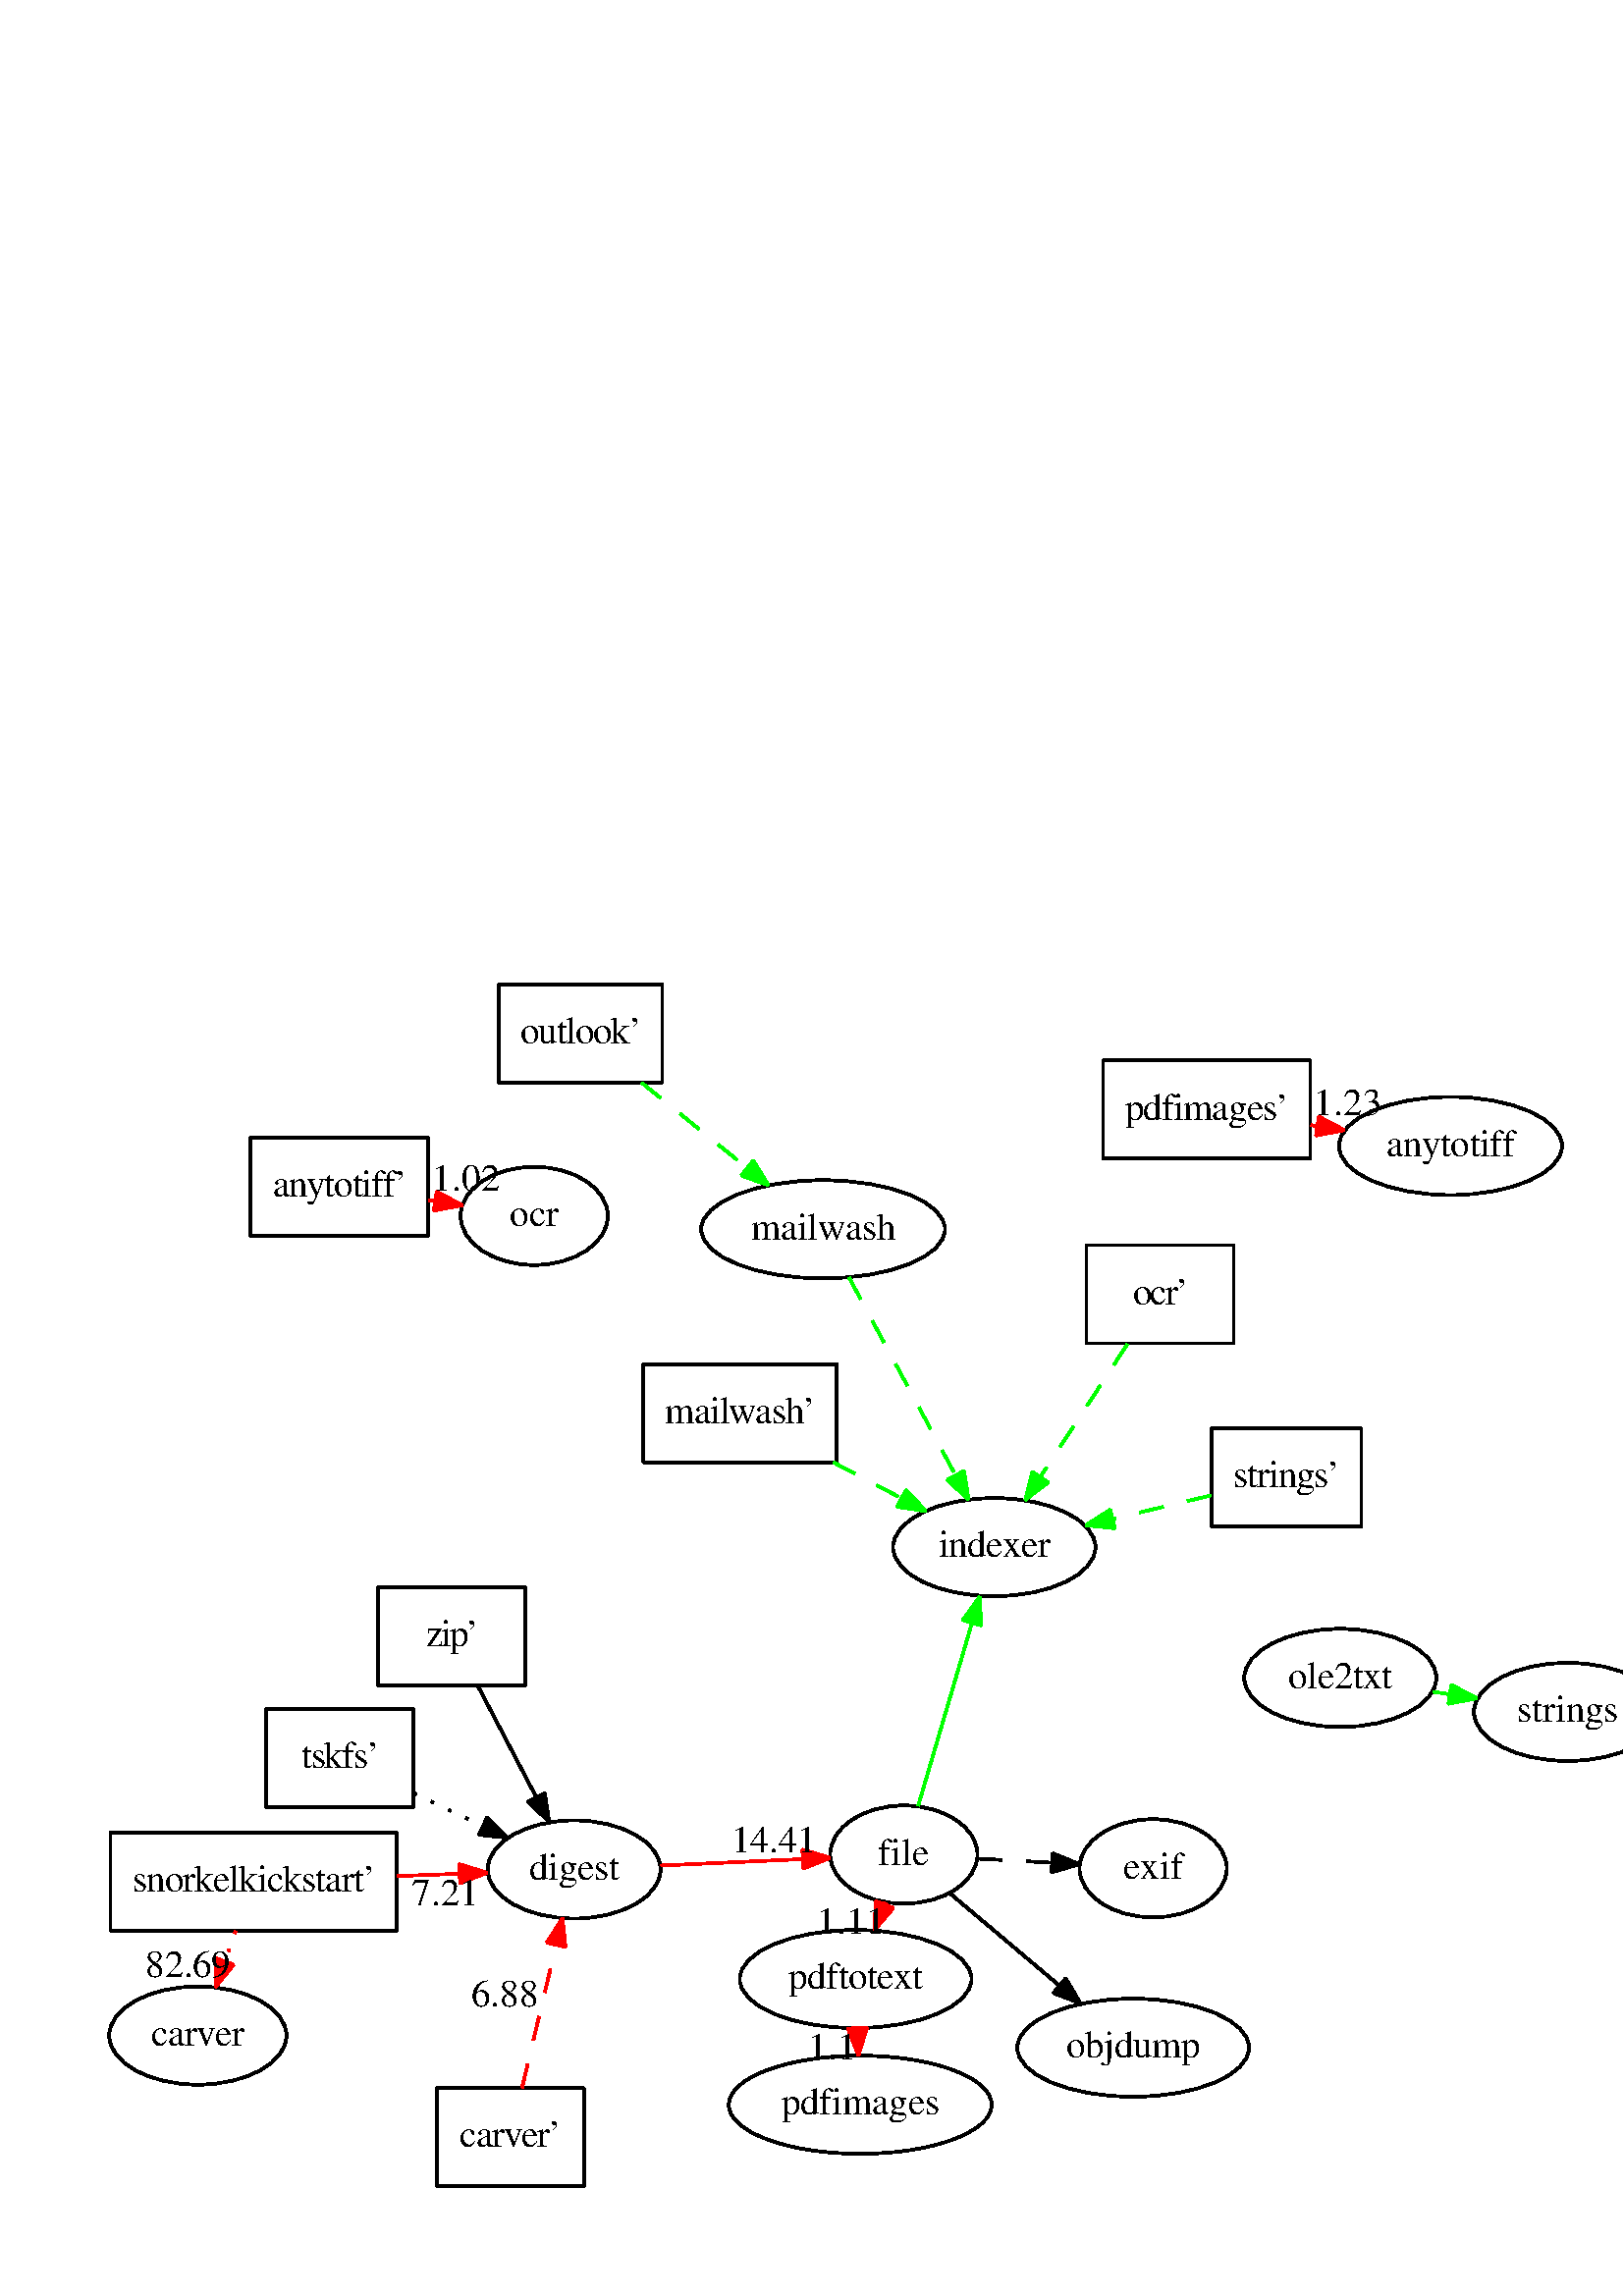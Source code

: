 %!PS-Adobe-3.0
%%Pages: (atend)
%%BoundingBox: (atend)
%%EndComments
save
%%BeginProlog
/DotDict 200 dict def
DotDict begin

/setupLatin1 {
mark
/EncodingVector 256 array def
 EncodingVector 0

ISOLatin1Encoding 0 255 getinterval putinterval
EncodingVector 45 /hyphen put

% Set up ISO Latin 1 character encoding
/starnetISO {
        dup dup findfont dup length dict begin
        { 1 index /FID ne { def }{ pop pop } ifelse
        } forall
        /Encoding EncodingVector def
        currentdict end definefont
} def
/Times-Roman starnetISO def
/Times-Italic starnetISO def
/Times-Bold starnetISO def
/Times-BoldItalic starnetISO def
/Helvetica starnetISO def
/Helvetica-Oblique starnetISO def
/Helvetica-Bold starnetISO def
/Helvetica-BoldOblique starnetISO def
/Courier starnetISO def
/Courier-Oblique starnetISO def
/Courier-Bold starnetISO def
/Courier-BoldOblique starnetISO def
cleartomark
} bind def

%%BeginResource: procset graphviz 0 0
/coord-font-family /Times-Roman def
/default-font-family /Times-Roman def
/coordfont coord-font-family findfont 8 scalefont def

/InvScaleFactor 1.0 def
/set_scale {
       dup 1 exch div /InvScaleFactor exch def
       scale
} bind def

% styles
/solid { [] 0 setdash } bind def
/dashed { [9 InvScaleFactor mul dup ] 0 setdash } bind def
/dotted { [1 InvScaleFactor mul 6 InvScaleFactor mul] 0 setdash } bind def
/invis {/fill {newpath} def /stroke {newpath} def /show {pop newpath} def} bind def
/bold { 2 setlinewidth } bind def
/filled { } bind def
/unfilled { } bind def
/rounded { } bind def
/diagonals { } bind def
/tapered { } bind def

% hooks for setting color 
/nodecolor { sethsbcolor } bind def
/edgecolor { sethsbcolor } bind def
/graphcolor { sethsbcolor } bind def
/nopcolor {pop pop pop} bind def

/beginpage {	% i j npages
	/npages exch def
	/j exch def
	/i exch def
	/str 10 string def
	npages 1 gt {
		gsave
			coordfont setfont
			0 0 moveto
			(\() show i str cvs show (,) show j str cvs show (\)) show
		grestore
	} if
} bind def

/set_font {
	findfont exch
	scalefont setfont
} def

% draw text fitted to its expected width
/alignedtext {			% width text
	/text exch def
	/width exch def
	gsave
		width 0 gt {
			[] 0 setdash
			text stringwidth pop width exch sub text length div 0 text ashow
		} if
	grestore
} def

/boxprim {				% xcorner ycorner xsize ysize
		4 2 roll
		moveto
		2 copy
		exch 0 rlineto
		0 exch rlineto
		pop neg 0 rlineto
		closepath
} bind def

/ellipse_path {
	/ry exch def
	/rx exch def
	/y exch def
	/x exch def
	matrix currentmatrix
	newpath
	x y translate
	rx ry scale
	0 0 1 0 360 arc
	setmatrix
} bind def

/endpage { showpage } bind def
/showpage { } def

/layercolorseq
	[	% layer color sequence - darkest to lightest
		[0 0 0]
		[.2 .8 .8]
		[.4 .8 .8]
		[.6 .8 .8]
		[.8 .8 .8]
	]
def

/layerlen layercolorseq length def

/setlayer {/maxlayer exch def /curlayer exch def
	layercolorseq curlayer 1 sub layerlen mod get
	aload pop sethsbcolor
	/nodecolor {nopcolor} def
	/edgecolor {nopcolor} def
	/graphcolor {nopcolor} def
} bind def

/onlayer { curlayer ne {invis} if } def

/onlayers {
	/myupper exch def
	/mylower exch def
	curlayer mylower lt
	curlayer myupper gt
	or
	{invis} if
} def

/curlayer 0 def

%%EndResource
%%EndProlog
%%BeginSetup
14 default-font-family set_font
1 setmiterlimit
% /arrowlength 10 def
% /arrowwidth 5 def

% make sure pdfmark is harmless for PS-interpreters other than Distiller
/pdfmark where {pop} {userdict /pdfmark /cleartomark load put} ifelse
% make '<<' and '>>' safe on PS Level 1 devices
/languagelevel where {pop languagelevel}{1} ifelse
2 lt {
    userdict (<<) cvn ([) cvn load put
    userdict (>>) cvn ([) cvn load put
} if

%%EndSetup
setupLatin1
%%Page: 1 1
%%PageBoundingBox: 36 36 613 485
%%PageOrientation: Portrait
0 0 1 beginpage
gsave
36 36 577 449 boxprim clip newpath
1 1 set_scale 0 rotate 40 40 translate
% outlook'
gsave
1 setlinewidth
0 0 0 nodecolor
newpath 202.85 441.06 moveto
142.85 441.06 lineto
142.85 405.06 lineto
202.85 405.06 lineto
closepath stroke
0 0 0 nodecolor
14 /Times-Roman set_font
150.85 419.36 moveto 44 (outlook') alignedtext
grestore
% mailwash
gsave
1 setlinewidth
0 0 0 nodecolor
261.79 351.2 44.69 18 ellipse_path stroke
0 0 0 nodecolor
14 /Times-Roman set_font
235.29 347.5 moveto 53 (mailwash) alignedtext
grestore
% outlook'->mailwash
gsave
1 setlinewidth
dashed
0.333 1 1 edgecolor
newpath 195.3 404.93 moveto
207.03 395.45 221.5 383.75 233.94 373.7 curveto
stroke
0.333 1 1 edgecolor
newpath 236.2 376.37 moveto
241.78 367.36 lineto
231.8 370.93 lineto
closepath fill
1 setlinewidth
solid
0.333 1 1 edgecolor
newpath 236.2 376.37 moveto
241.78 367.36 lineto
231.8 370.93 lineto
closepath stroke
grestore
% strings'
gsave
1 setlinewidth
0 0 0 nodecolor
newpath 459.18 278.19 moveto
404.18 278.19 lineto
404.18 242.19 lineto
459.18 242.19 lineto
closepath stroke
0 0 0 nodecolor
14 /Times-Roman set_font
412.18 256.49 moveto 39 (strings') alignedtext
grestore
% indexer
gsave
1 setlinewidth
0 0 0 nodecolor
324.55 234.64 37.09 18 ellipse_path stroke
0 0 0 nodecolor
14 /Times-Roman set_font
304.05 230.94 moveto 41 (indexer) alignedtext
grestore
% strings'->indexer
gsave
1 setlinewidth
dashed
0.333 1 1 edgecolor
newpath 404.09 253.61 moveto
393.14 251 380.29 247.93 368.14 245.04 curveto
stroke
0.333 1 1 edgecolor
newpath 368.7 241.57 moveto
358.16 242.66 lineto
367.08 248.38 lineto
closepath fill
1 setlinewidth
solid
0.333 1 1 edgecolor
newpath 368.7 241.57 moveto
358.16 242.66 lineto
367.08 248.38 lineto
closepath stroke
grestore
% mailwash'
gsave
1 setlinewidth
0 0 0 nodecolor
newpath 266.85 301.75 moveto
195.85 301.75 lineto
195.85 265.75 lineto
266.85 265.75 lineto
closepath stroke
0 0 0 nodecolor
14 /Times-Roman set_font
203.85 280.05 moveto 55 (mailwash') alignedtext
grestore
% mailwash'->indexer
gsave
1 setlinewidth
dashed
0.333 1 1 edgecolor
newpath 265.52 265.74 moveto
273.68 261.45 282.38 256.86 290.52 252.57 curveto
stroke
0.333 1 1 edgecolor
newpath 292.21 255.64 moveto
299.43 247.88 lineto
288.95 249.44 lineto
closepath fill
1 setlinewidth
solid
0.333 1 1 edgecolor
newpath 292.21 255.64 moveto
299.43 247.88 lineto
288.95 249.44 lineto
closepath stroke
grestore
% tskfs'
gsave
1 setlinewidth
0 0 0 nodecolor
newpath 111.66 175.28 moveto
57.66 175.28 lineto
57.66 139.28 lineto
111.66 139.28 lineto
closepath stroke
0 0 0 nodecolor
14 /Times-Roman set_font
70.66 153.58 moveto 28 (tskfs') alignedtext
grestore
% digest
gsave
1 setlinewidth
0 0 0 nodecolor
170.51 116.43 31.7 18 ellipse_path stroke
0 0 0 nodecolor
14 /Times-Roman set_font
154.01 112.73 moveto 33 (digest) alignedtext
grestore
% tskfs'->digest
gsave
1 setlinewidth
dotted
0 0 0 edgecolor
newpath 111.82 144.36 moveto
119.82 140.55 128.66 136.35 137 132.38 curveto
stroke
0 0 0 edgecolor
newpath 138.61 135.49 moveto
146.14 128.03 lineto
135.61 129.17 lineto
closepath fill
1 setlinewidth
solid
0 0 0 edgecolor
newpath 138.61 135.49 moveto
146.14 128.03 lineto
135.61 129.17 lineto
closepath stroke
grestore
% ocr'
gsave
1 setlinewidth
0 0 0 nodecolor
newpath 412.37 345.36 moveto
358.37 345.36 lineto
358.37 309.36 lineto
412.37 309.36 lineto
closepath stroke
0 0 0 nodecolor
14 /Times-Roman set_font
375.37 323.66 moveto 20 (ocr') alignedtext
grestore
% ocr'->indexer
gsave
1 setlinewidth
dashed
0.333 1 1 edgecolor
newpath 373.35 309.04 moveto
364.27 295.19 351.67 275.98 341.55 260.56 curveto
stroke
0.333 1 1 edgecolor
newpath 344.33 258.42 moveto
335.92 251.98 lineto
338.48 262.26 lineto
closepath fill
1 setlinewidth
solid
0.333 1 1 edgecolor
newpath 344.33 258.42 moveto
335.92 251.98 lineto
338.48 262.26 lineto
closepath stroke
grestore
% zip'
gsave
1 setlinewidth
0 0 0 nodecolor
newpath 152.63 220.02 moveto
98.63 220.02 lineto
98.63 184.02 lineto
152.63 184.02 lineto
closepath stroke
0 0 0 nodecolor
14 /Times-Roman set_font
116.13 198.32 moveto 19 (zip') alignedtext
grestore
% zip'->digest
gsave
1 setlinewidth
0 0 0 edgecolor
newpath 135.15 183.87 moveto
141.36 172.02 149.58 156.36 156.53 143.1 curveto
stroke
0 0 0 edgecolor
newpath 159.77 144.45 moveto
161.32 133.97 lineto
153.57 141.2 lineto
closepath fill
1 setlinewidth
solid
0 0 0 edgecolor
newpath 159.77 144.45 moveto
161.32 133.97 lineto
153.57 141.2 lineto
closepath stroke
grestore
% pdfimages'
gsave
1 setlinewidth
0 0 0 nodecolor
newpath 440.46 413.12 moveto
364.46 413.12 lineto
364.46 377.12 lineto
440.46 377.12 lineto
closepath stroke
0 0 0 nodecolor
14 /Times-Roman set_font
372.46 391.42 moveto 60 (pdfimages') alignedtext
grestore
% anytotiff
gsave
1 setlinewidth
0 0 0 nodecolor
491.81 381.77 40.89 18 ellipse_path stroke
0 0 0 nodecolor
14 /Times-Roman set_font
468.31 378.07 moveto 47 (anytotiff) alignedtext
grestore
% pdfimages'->anytotiff
gsave
1 setlinewidth
0 1 1 edgecolor
newpath 440.61 389.42 moveto
441.38 389.3 442.14 389.19 442.91 389.08 curveto
stroke
0 1 1 edgecolor
newpath 443.56 392.52 moveto
452.93 387.58 lineto
442.52 385.59 lineto
closepath fill
1 setlinewidth
solid
0 1 1 edgecolor
newpath 443.56 392.52 moveto
452.93 387.58 lineto
442.52 385.59 lineto
closepath stroke
0 0 0 edgecolor
14 /Times-Roman set_font
441.76 393.05 moveto 25 (1.23) alignedtext
grestore
% carver'
gsave
1 setlinewidth
0 0 0 nodecolor
newpath 174.09 36.27 moveto
120.09 36.27 lineto
120.09 .27 lineto
174.09 .27 lineto
closepath stroke
0 0 0 nodecolor
14 /Times-Roman set_font
128.59 14.57 moveto 37 (carver') alignedtext
grestore
% carver'->digest
gsave
1 setlinewidth
dashed
0 1 1 edgecolor
newpath 151.39 36.27 moveto
154.89 50.94 159.89 71.9 163.9 88.71 curveto
stroke
0 1 1 edgecolor
newpath 160.52 89.63 moveto
166.24 98.54 lineto
167.33 88 lineto
closepath fill
1 setlinewidth
solid
0 1 1 edgecolor
newpath 160.52 89.63 moveto
166.24 98.54 lineto
167.33 88 lineto
closepath stroke
0 0 0 edgecolor
14 /Times-Roman set_font
132.64 66.29 moveto 25 (6.88) alignedtext
grestore
% snorkelkickstart'
gsave
1 setlinewidth
0 0 0 nodecolor
newpath 105.52 130.03 moveto
.52 130.03 lineto
.52 94.03 lineto
105.52 94.03 lineto
closepath stroke
0 0 0 nodecolor
14 /Times-Roman set_font
8.52 108.33 moveto 89 (snorkelkickstart') alignedtext
grestore
% snorkelkickstart'->digest
gsave
1 setlinewidth
0 1 1 edgecolor
newpath 105.58 114 moveto
113.22 114.28 121 114.57 128.4 114.85 curveto
stroke
0 1 1 edgecolor
newpath 128.43 118.36 moveto
138.55 115.23 lineto
128.69 111.36 lineto
closepath fill
1 setlinewidth
solid
0 1 1 edgecolor
newpath 128.43 118.36 moveto
138.55 115.23 lineto
128.69 111.36 lineto
closepath stroke
0 0 0 edgecolor
14 /Times-Roman set_font
110.74 103.22 moveto 25 (7.21) alignedtext
grestore
% carver
gsave
1 setlinewidth
0 0 0 nodecolor
32.54 55.51 32.49 18 ellipse_path stroke
0 0 0 nodecolor
14 /Times-Roman set_font
15.54 51.81 moveto 34 (carver) alignedtext
grestore
% snorkelkickstart'->carver
gsave
1 setlinewidth
dotted
0 1 1 edgecolor
newpath 46.43 93.83 moveto
45.16 90.34 43.81 86.6 42.46 82.89 curveto
stroke
0 1 1 edgecolor
newpath 45.68 81.49 moveto
38.98 73.28 lineto
39.1 83.88 lineto
closepath fill
1 setlinewidth
solid
0 1 1 edgecolor
newpath 45.68 81.49 moveto
38.98 73.28 lineto
39.1 83.88 lineto
closepath stroke
0 0 0 edgecolor
14 /Times-Roman set_font
13.44 77.16 moveto 31 (82.69) alignedtext
grestore
% anytotiff'
gsave
1 setlinewidth
0 0 0 nodecolor
newpath 116.91 384.78 moveto
51.91 384.78 lineto
51.91 348.78 lineto
116.91 348.78 lineto
closepath stroke
0 0 0 nodecolor
14 /Times-Roman set_font
59.91 363.08 moveto 49 (anytotiff') alignedtext
grestore
% ocr
gsave
1 setlinewidth
0 0 0 nodecolor
155.86 356.11 27 18 ellipse_path stroke
0 0 0 nodecolor
14 /Times-Roman set_font
146.86 352.41 moveto 18 (ocr) alignedtext
grestore
% anytotiff'->ocr
gsave
1 setlinewidth
0 1 1 edgecolor
newpath 117.21 361.88 moveto
117.98 361.77 118.75 361.65 119.52 361.54 curveto
stroke
0 1 1 edgecolor
newpath 120.1 364.99 moveto
129.47 360.05 lineto
119.06 358.07 lineto
closepath fill
1 setlinewidth
solid
0 1 1 edgecolor
newpath 120.1 364.99 moveto
129.47 360.05 lineto
119.06 358.07 lineto
closepath stroke
0 0 0 edgecolor
14 /Times-Roman set_font
118.36 365.51 moveto 25 (1.02) alignedtext
grestore
% file
gsave
1 setlinewidth
0 0 0 nodecolor
291.4 121.9 27 18 ellipse_path stroke
0 0 0 nodecolor
14 /Times-Roman set_font
281.9 118.2 moveto 19 (file) alignedtext
grestore
% file->indexer
gsave
1 setlinewidth
0.333 1 1 edgecolor
newpath 296.65 139.76 moveto
301.96 157.8 310.22 185.91 316.38 206.86 curveto
stroke
0.333 1 1 edgecolor
newpath 313.03 207.88 moveto
319.21 216.49 lineto
319.75 205.91 lineto
closepath fill
1 setlinewidth
solid
0.333 1 1 edgecolor
newpath 313.03 207.88 moveto
319.21 216.49 lineto
319.75 205.91 lineto
closepath stroke
grestore
% pdftotext
gsave
1 setlinewidth
0 0 0 nodecolor
273.72 76.25 42.49 18 ellipse_path stroke
0 0 0 nodecolor
14 /Times-Roman set_font
249.22 72.55 moveto 49 (pdftotext) alignedtext
grestore
% file->pdftotext
gsave
1 setlinewidth
dotted
0 1 1 edgecolor
newpath 284.62 104.38 moveto
284.54 104.17 284.46 103.96 284.37 103.75 curveto
stroke
0 1 1 edgecolor
newpath 287.57 102.31 moveto
280.69 94.25 lineto
281.04 104.84 lineto
closepath fill
1 setlinewidth
solid
0 1 1 edgecolor
newpath 287.57 102.31 moveto
280.69 94.25 lineto
281.04 104.84 lineto
closepath stroke
0 0 0 edgecolor
14 /Times-Roman set_font
259.5 92.87 moveto 25 (1.11) alignedtext
grestore
% exif
gsave
1 setlinewidth
0 0 0 nodecolor
382.8 116.86 27 18 ellipse_path stroke
0 0 0 nodecolor
14 /Times-Roman set_font
371.8 113.16 moveto 22 (exif) alignedtext
grestore
% file->exif
gsave
1 setlinewidth
dashed
0 0 0 edgecolor
newpath 318.33 120.41 moveto
326.9 119.94 336.54 119.41 345.7 118.91 curveto
stroke
0 0 0 edgecolor
newpath 345.96 122.4 moveto
355.75 118.35 lineto
345.57 115.41 lineto
closepath fill
1 setlinewidth
solid
0 0 0 edgecolor
newpath 345.96 122.4 moveto
355.75 118.35 lineto
345.57 115.41 lineto
closepath stroke
grestore
% objdump
gsave
1 setlinewidth
0 0 0 nodecolor
375.48 51.06 42.49 18 ellipse_path stroke
0 0 0 nodecolor
14 /Times-Roman set_font
350.98 47.36 moveto 49 (objdump) alignedtext
grestore
% file->objdump
gsave
1 setlinewidth
0 0 0 edgecolor
newpath 308.42 107.56 moveto
319.86 97.92 335.19 85 348.31 73.95 curveto
stroke
0 0 0 edgecolor
newpath 350.74 76.47 moveto
356.14 67.35 lineto
346.23 71.12 lineto
closepath fill
1 setlinewidth
solid
0 0 0 edgecolor
newpath 350.74 76.47 moveto
356.14 67.35 lineto
346.23 71.12 lineto
closepath stroke
grestore
% digest->file
gsave
1 setlinewidth
0 1 1 edgecolor
newpath 202.28 117.87 moveto
218.11 118.58 237.37 119.45 253.93 120.2 curveto
stroke
0 1 1 edgecolor
newpath 254.21 123.72 moveto
264.36 120.68 lineto
254.53 116.73 lineto
closepath fill
1 setlinewidth
solid
0 1 1 edgecolor
newpath 254.21 123.72 moveto
264.36 120.68 lineto
254.53 116.73 lineto
closepath stroke
0 0 0 edgecolor
14 /Times-Roman set_font
228.1 122.84 moveto 31 (14.41) alignedtext
grestore
% pdfimages
gsave
1 setlinewidth
0 0 0 nodecolor
275.41 30.14 48.19 18 ellipse_path stroke
0 0 0 nodecolor
14 /Times-Roman set_font
246.41 26.44 moveto 58 (pdfimages) alignedtext
grestore
% pdftotext->pdfimages
gsave
1 setlinewidth
dotted
0 1 1 edgecolor
newpath 274.39 58.02 moveto
274.39 57.92 274.4 57.82 274.4 57.72 curveto
stroke
0 1 1 edgecolor
newpath 277.88 58.35 moveto
274.75 48.23 lineto
270.89 58.09 lineto
closepath fill
1 setlinewidth
solid
0 1 1 edgecolor
newpath 277.88 58.35 moveto
274.75 48.23 lineto
270.89 58.09 lineto
closepath stroke
0 0 0 edgecolor
14 /Times-Roman set_font
256.4 46.67 moveto 18 (1.1) alignedtext
grestore
% mailwash->indexer
gsave
1 setlinewidth
dashed
0.333 1 1 edgecolor
newpath 271.32 333.49 moveto
281.7 314.21 298.42 283.17 310.34 261.02 curveto
stroke
0.333 1 1 edgecolor
newpath 313.47 262.59 moveto
315.13 252.13 lineto
307.31 259.27 lineto
closepath fill
1 setlinewidth
solid
0.333 1 1 edgecolor
newpath 313.47 262.59 moveto
315.13 252.13 lineto
307.31 259.27 lineto
closepath stroke
grestore
% ole2txt
gsave
1 setlinewidth
0 0 0 nodecolor
451.43 186.67 35.19 18 ellipse_path stroke
0 0 0 nodecolor
14 /Times-Roman set_font
432.43 182.97 moveto 38 (ole2txt) alignedtext
grestore
% strings
gsave
1 setlinewidth
0 0 0 nodecolor
534.84 174.21 34.39 18 ellipse_path stroke
0 0 0 nodecolor
14 /Times-Roman set_font
516.34 170.51 moveto 37 (strings) alignedtext
grestore
% ole2txt->strings
gsave
1 setlinewidth
dashed
0.333 1 1 edgecolor
newpath 485.36 181.61 moveto
487.35 181.31 489.37 181.01 491.4 180.7 curveto
stroke
0.333 1 1 edgecolor
newpath 492.11 184.14 moveto
501.48 179.2 lineto
491.08 177.21 lineto
closepath fill
1 setlinewidth
solid
0.333 1 1 edgecolor
newpath 492.11 184.14 moveto
501.48 179.2 lineto
491.08 177.21 lineto
closepath stroke
grestore
endpage
showpage
grestore
%%PageTrailer
%%EndPage: 1
%%Trailer
%%Pages: 1
%%BoundingBox: 36 36 613 485
end
restore
%%EOF
